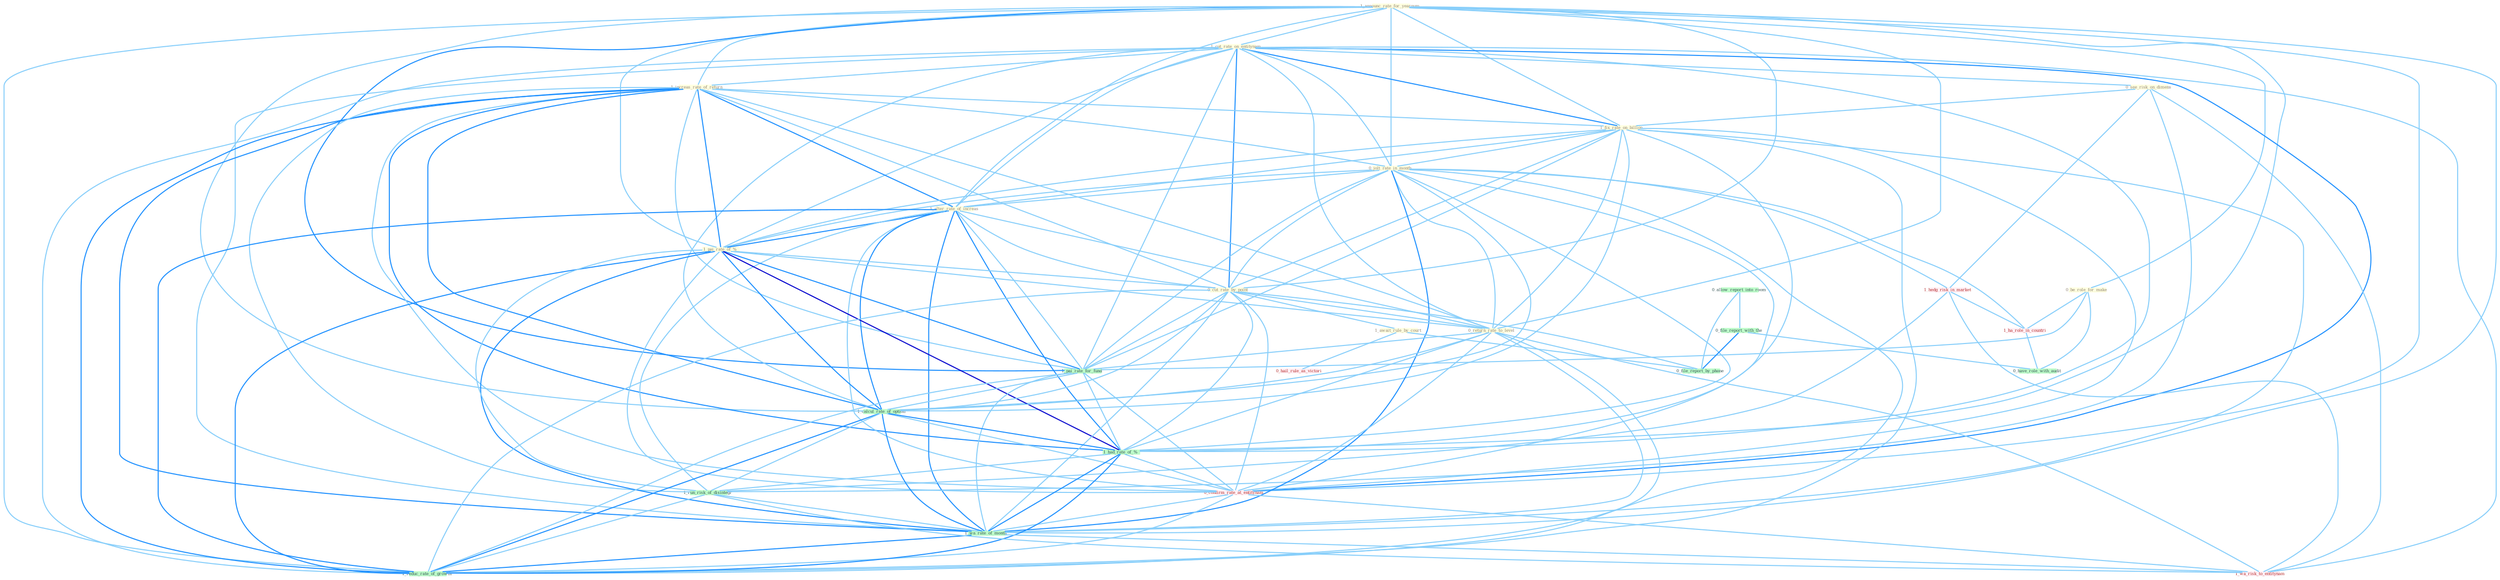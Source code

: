 Graph G{ 
    node
    [shape=polygon,style=filled,width=.5,height=.06,color="#BDFCC9",fixedsize=true,fontsize=4,
    fontcolor="#2f4f4f"];
    {node
    [color="#ffffe0", fontcolor="#8b7d6b"] "1_announc_rate_for_yearnum " "1_cut_rate_on_entitynam " "1_increas_rate_of_return " "0_see_risk_on_dimens " "1_fix_rate_on_billion " "0_be_role_for_make " "0_jolt_rate_in_month " "1_alter_rate_of_increas " "1_pai_rate_of_% " "0_cut_rate_by_point " "1_await_rule_by_court " "0_return_rate_to_level "}
{node [color="#fff0f5", fontcolor="#b22222"] "1_hedg_risk_in_market " "1_ha_role_in_countri " "0_hail_rule_as_victori " "0_confirm_rate_at_entitynam " "1_wa_risk_to_entitynam "}
edge [color="#B0E2FF"];

	"1_announc_rate_for_yearnum " -- "1_cut_rate_on_entitynam " [w="1", color="#87cefa" ];
	"1_announc_rate_for_yearnum " -- "1_increas_rate_of_return " [w="1", color="#87cefa" ];
	"1_announc_rate_for_yearnum " -- "1_fix_rate_on_billion " [w="1", color="#87cefa" ];
	"1_announc_rate_for_yearnum " -- "0_be_role_for_make " [w="1", color="#87cefa" ];
	"1_announc_rate_for_yearnum " -- "0_jolt_rate_in_month " [w="1", color="#87cefa" ];
	"1_announc_rate_for_yearnum " -- "1_alter_rate_of_increas " [w="1", color="#87cefa" ];
	"1_announc_rate_for_yearnum " -- "1_pai_rate_of_% " [w="1", color="#87cefa" ];
	"1_announc_rate_for_yearnum " -- "0_cut_rate_by_point " [w="1", color="#87cefa" ];
	"1_announc_rate_for_yearnum " -- "0_return_rate_to_level " [w="1", color="#87cefa" ];
	"1_announc_rate_for_yearnum " -- "1_pai_rate_for_fund " [w="2", color="#1e90ff" , len=0.8];
	"1_announc_rate_for_yearnum " -- "1_calcul_rate_of_option " [w="1", color="#87cefa" ];
	"1_announc_rate_for_yearnum " -- "1_had_rate_of_% " [w="1", color="#87cefa" ];
	"1_announc_rate_for_yearnum " -- "0_confirm_rate_at_entitynam " [w="1", color="#87cefa" ];
	"1_announc_rate_for_yearnum " -- "1_wa_rate_of_month " [w="1", color="#87cefa" ];
	"1_announc_rate_for_yearnum " -- "1_reduc_rate_of_growth " [w="1", color="#87cefa" ];
	"1_cut_rate_on_entitynam " -- "1_increas_rate_of_return " [w="1", color="#87cefa" ];
	"1_cut_rate_on_entitynam " -- "0_see_risk_on_dimens " [w="1", color="#87cefa" ];
	"1_cut_rate_on_entitynam " -- "1_fix_rate_on_billion " [w="2", color="#1e90ff" , len=0.8];
	"1_cut_rate_on_entitynam " -- "0_jolt_rate_in_month " [w="1", color="#87cefa" ];
	"1_cut_rate_on_entitynam " -- "1_alter_rate_of_increas " [w="1", color="#87cefa" ];
	"1_cut_rate_on_entitynam " -- "1_pai_rate_of_% " [w="1", color="#87cefa" ];
	"1_cut_rate_on_entitynam " -- "0_cut_rate_by_point " [w="2", color="#1e90ff" , len=0.8];
	"1_cut_rate_on_entitynam " -- "0_return_rate_to_level " [w="1", color="#87cefa" ];
	"1_cut_rate_on_entitynam " -- "1_pai_rate_for_fund " [w="1", color="#87cefa" ];
	"1_cut_rate_on_entitynam " -- "1_calcul_rate_of_option " [w="1", color="#87cefa" ];
	"1_cut_rate_on_entitynam " -- "1_had_rate_of_% " [w="1", color="#87cefa" ];
	"1_cut_rate_on_entitynam " -- "0_confirm_rate_at_entitynam " [w="2", color="#1e90ff" , len=0.8];
	"1_cut_rate_on_entitynam " -- "1_wa_rate_of_month " [w="1", color="#87cefa" ];
	"1_cut_rate_on_entitynam " -- "1_wa_risk_to_entitynam " [w="1", color="#87cefa" ];
	"1_cut_rate_on_entitynam " -- "1_reduc_rate_of_growth " [w="1", color="#87cefa" ];
	"1_increas_rate_of_return " -- "1_fix_rate_on_billion " [w="1", color="#87cefa" ];
	"1_increas_rate_of_return " -- "0_jolt_rate_in_month " [w="1", color="#87cefa" ];
	"1_increas_rate_of_return " -- "1_alter_rate_of_increas " [w="2", color="#1e90ff" , len=0.8];
	"1_increas_rate_of_return " -- "1_pai_rate_of_% " [w="2", color="#1e90ff" , len=0.8];
	"1_increas_rate_of_return " -- "0_cut_rate_by_point " [w="1", color="#87cefa" ];
	"1_increas_rate_of_return " -- "0_return_rate_to_level " [w="1", color="#87cefa" ];
	"1_increas_rate_of_return " -- "1_pai_rate_for_fund " [w="1", color="#87cefa" ];
	"1_increas_rate_of_return " -- "1_calcul_rate_of_option " [w="2", color="#1e90ff" , len=0.8];
	"1_increas_rate_of_return " -- "1_had_rate_of_% " [w="2", color="#1e90ff" , len=0.8];
	"1_increas_rate_of_return " -- "0_confirm_rate_at_entitynam " [w="1", color="#87cefa" ];
	"1_increas_rate_of_return " -- "1_run_risk_of_disintegr " [w="1", color="#87cefa" ];
	"1_increas_rate_of_return " -- "1_wa_rate_of_month " [w="2", color="#1e90ff" , len=0.8];
	"1_increas_rate_of_return " -- "1_reduc_rate_of_growth " [w="2", color="#1e90ff" , len=0.8];
	"0_see_risk_on_dimens " -- "1_fix_rate_on_billion " [w="1", color="#87cefa" ];
	"0_see_risk_on_dimens " -- "1_hedg_risk_in_market " [w="1", color="#87cefa" ];
	"0_see_risk_on_dimens " -- "1_run_risk_of_disintegr " [w="1", color="#87cefa" ];
	"0_see_risk_on_dimens " -- "1_wa_risk_to_entitynam " [w="1", color="#87cefa" ];
	"1_fix_rate_on_billion " -- "0_jolt_rate_in_month " [w="1", color="#87cefa" ];
	"1_fix_rate_on_billion " -- "1_alter_rate_of_increas " [w="1", color="#87cefa" ];
	"1_fix_rate_on_billion " -- "1_pai_rate_of_% " [w="1", color="#87cefa" ];
	"1_fix_rate_on_billion " -- "0_cut_rate_by_point " [w="1", color="#87cefa" ];
	"1_fix_rate_on_billion " -- "0_return_rate_to_level " [w="1", color="#87cefa" ];
	"1_fix_rate_on_billion " -- "1_pai_rate_for_fund " [w="1", color="#87cefa" ];
	"1_fix_rate_on_billion " -- "1_calcul_rate_of_option " [w="1", color="#87cefa" ];
	"1_fix_rate_on_billion " -- "1_had_rate_of_% " [w="1", color="#87cefa" ];
	"1_fix_rate_on_billion " -- "0_confirm_rate_at_entitynam " [w="1", color="#87cefa" ];
	"1_fix_rate_on_billion " -- "1_wa_rate_of_month " [w="1", color="#87cefa" ];
	"1_fix_rate_on_billion " -- "1_reduc_rate_of_growth " [w="1", color="#87cefa" ];
	"0_be_role_for_make " -- "1_pai_rate_for_fund " [w="1", color="#87cefa" ];
	"0_be_role_for_make " -- "1_ha_role_in_countri " [w="1", color="#87cefa" ];
	"0_be_role_for_make " -- "0_have_role_with_audit " [w="1", color="#87cefa" ];
	"0_jolt_rate_in_month " -- "1_alter_rate_of_increas " [w="1", color="#87cefa" ];
	"0_jolt_rate_in_month " -- "1_pai_rate_of_% " [w="1", color="#87cefa" ];
	"0_jolt_rate_in_month " -- "0_cut_rate_by_point " [w="1", color="#87cefa" ];
	"0_jolt_rate_in_month " -- "0_return_rate_to_level " [w="1", color="#87cefa" ];
	"0_jolt_rate_in_month " -- "1_pai_rate_for_fund " [w="1", color="#87cefa" ];
	"0_jolt_rate_in_month " -- "1_hedg_risk_in_market " [w="1", color="#87cefa" ];
	"0_jolt_rate_in_month " -- "1_ha_role_in_countri " [w="1", color="#87cefa" ];
	"0_jolt_rate_in_month " -- "1_calcul_rate_of_option " [w="1", color="#87cefa" ];
	"0_jolt_rate_in_month " -- "1_had_rate_of_% " [w="1", color="#87cefa" ];
	"0_jolt_rate_in_month " -- "0_confirm_rate_at_entitynam " [w="1", color="#87cefa" ];
	"0_jolt_rate_in_month " -- "1_wa_rate_of_month " [w="2", color="#1e90ff" , len=0.8];
	"0_jolt_rate_in_month " -- "1_reduc_rate_of_growth " [w="1", color="#87cefa" ];
	"1_alter_rate_of_increas " -- "1_pai_rate_of_% " [w="2", color="#1e90ff" , len=0.8];
	"1_alter_rate_of_increas " -- "0_cut_rate_by_point " [w="1", color="#87cefa" ];
	"1_alter_rate_of_increas " -- "0_return_rate_to_level " [w="1", color="#87cefa" ];
	"1_alter_rate_of_increas " -- "1_pai_rate_for_fund " [w="1", color="#87cefa" ];
	"1_alter_rate_of_increas " -- "1_calcul_rate_of_option " [w="2", color="#1e90ff" , len=0.8];
	"1_alter_rate_of_increas " -- "1_had_rate_of_% " [w="2", color="#1e90ff" , len=0.8];
	"1_alter_rate_of_increas " -- "0_confirm_rate_at_entitynam " [w="1", color="#87cefa" ];
	"1_alter_rate_of_increas " -- "1_run_risk_of_disintegr " [w="1", color="#87cefa" ];
	"1_alter_rate_of_increas " -- "1_wa_rate_of_month " [w="2", color="#1e90ff" , len=0.8];
	"1_alter_rate_of_increas " -- "1_reduc_rate_of_growth " [w="2", color="#1e90ff" , len=0.8];
	"1_pai_rate_of_% " -- "0_cut_rate_by_point " [w="1", color="#87cefa" ];
	"1_pai_rate_of_% " -- "0_return_rate_to_level " [w="1", color="#87cefa" ];
	"1_pai_rate_of_% " -- "1_pai_rate_for_fund " [w="2", color="#1e90ff" , len=0.8];
	"1_pai_rate_of_% " -- "1_calcul_rate_of_option " [w="2", color="#1e90ff" , len=0.8];
	"1_pai_rate_of_% " -- "1_had_rate_of_% " [w="3", color="#0000cd" , len=0.6];
	"1_pai_rate_of_% " -- "0_confirm_rate_at_entitynam " [w="1", color="#87cefa" ];
	"1_pai_rate_of_% " -- "1_run_risk_of_disintegr " [w="1", color="#87cefa" ];
	"1_pai_rate_of_% " -- "1_wa_rate_of_month " [w="2", color="#1e90ff" , len=0.8];
	"1_pai_rate_of_% " -- "1_reduc_rate_of_growth " [w="2", color="#1e90ff" , len=0.8];
	"0_cut_rate_by_point " -- "1_await_rule_by_court " [w="1", color="#87cefa" ];
	"0_cut_rate_by_point " -- "0_return_rate_to_level " [w="1", color="#87cefa" ];
	"0_cut_rate_by_point " -- "1_pai_rate_for_fund " [w="1", color="#87cefa" ];
	"0_cut_rate_by_point " -- "1_calcul_rate_of_option " [w="1", color="#87cefa" ];
	"0_cut_rate_by_point " -- "1_had_rate_of_% " [w="1", color="#87cefa" ];
	"0_cut_rate_by_point " -- "0_confirm_rate_at_entitynam " [w="1", color="#87cefa" ];
	"0_cut_rate_by_point " -- "0_file_report_by_phone " [w="1", color="#87cefa" ];
	"0_cut_rate_by_point " -- "1_wa_rate_of_month " [w="1", color="#87cefa" ];
	"0_cut_rate_by_point " -- "1_reduc_rate_of_growth " [w="1", color="#87cefa" ];
	"1_await_rule_by_court " -- "0_hail_rule_as_victori " [w="1", color="#87cefa" ];
	"1_await_rule_by_court " -- "0_file_report_by_phone " [w="1", color="#87cefa" ];
	"0_return_rate_to_level " -- "1_pai_rate_for_fund " [w="1", color="#87cefa" ];
	"0_return_rate_to_level " -- "1_calcul_rate_of_option " [w="1", color="#87cefa" ];
	"0_return_rate_to_level " -- "1_had_rate_of_% " [w="1", color="#87cefa" ];
	"0_return_rate_to_level " -- "0_confirm_rate_at_entitynam " [w="1", color="#87cefa" ];
	"0_return_rate_to_level " -- "1_wa_rate_of_month " [w="1", color="#87cefa" ];
	"0_return_rate_to_level " -- "1_wa_risk_to_entitynam " [w="1", color="#87cefa" ];
	"0_return_rate_to_level " -- "1_reduc_rate_of_growth " [w="1", color="#87cefa" ];
	"1_pai_rate_for_fund " -- "1_calcul_rate_of_option " [w="1", color="#87cefa" ];
	"1_pai_rate_for_fund " -- "1_had_rate_of_% " [w="1", color="#87cefa" ];
	"1_pai_rate_for_fund " -- "0_confirm_rate_at_entitynam " [w="1", color="#87cefa" ];
	"1_pai_rate_for_fund " -- "1_wa_rate_of_month " [w="1", color="#87cefa" ];
	"1_pai_rate_for_fund " -- "1_reduc_rate_of_growth " [w="1", color="#87cefa" ];
	"0_allow_report_into_room " -- "0_file_report_with_the " [w="1", color="#87cefa" ];
	"0_allow_report_into_room " -- "0_file_report_by_phone " [w="1", color="#87cefa" ];
	"1_hedg_risk_in_market " -- "1_ha_role_in_countri " [w="1", color="#87cefa" ];
	"1_hedg_risk_in_market " -- "1_run_risk_of_disintegr " [w="1", color="#87cefa" ];
	"1_hedg_risk_in_market " -- "1_wa_risk_to_entitynam " [w="1", color="#87cefa" ];
	"1_ha_role_in_countri " -- "0_have_role_with_audit " [w="1", color="#87cefa" ];
	"0_file_report_with_the " -- "0_file_report_by_phone " [w="2", color="#1e90ff" , len=0.8];
	"0_file_report_with_the " -- "0_have_role_with_audit " [w="1", color="#87cefa" ];
	"1_calcul_rate_of_option " -- "1_had_rate_of_% " [w="2", color="#1e90ff" , len=0.8];
	"1_calcul_rate_of_option " -- "0_confirm_rate_at_entitynam " [w="1", color="#87cefa" ];
	"1_calcul_rate_of_option " -- "1_run_risk_of_disintegr " [w="1", color="#87cefa" ];
	"1_calcul_rate_of_option " -- "1_wa_rate_of_month " [w="2", color="#1e90ff" , len=0.8];
	"1_calcul_rate_of_option " -- "1_reduc_rate_of_growth " [w="2", color="#1e90ff" , len=0.8];
	"1_had_rate_of_% " -- "0_confirm_rate_at_entitynam " [w="1", color="#87cefa" ];
	"1_had_rate_of_% " -- "1_run_risk_of_disintegr " [w="1", color="#87cefa" ];
	"1_had_rate_of_% " -- "1_wa_rate_of_month " [w="2", color="#1e90ff" , len=0.8];
	"1_had_rate_of_% " -- "1_reduc_rate_of_growth " [w="2", color="#1e90ff" , len=0.8];
	"0_confirm_rate_at_entitynam " -- "1_wa_rate_of_month " [w="1", color="#87cefa" ];
	"0_confirm_rate_at_entitynam " -- "1_wa_risk_to_entitynam " [w="1", color="#87cefa" ];
	"0_confirm_rate_at_entitynam " -- "1_reduc_rate_of_growth " [w="1", color="#87cefa" ];
	"1_run_risk_of_disintegr " -- "1_wa_rate_of_month " [w="1", color="#87cefa" ];
	"1_run_risk_of_disintegr " -- "1_wa_risk_to_entitynam " [w="1", color="#87cefa" ];
	"1_run_risk_of_disintegr " -- "1_reduc_rate_of_growth " [w="1", color="#87cefa" ];
	"1_wa_rate_of_month " -- "1_wa_risk_to_entitynam " [w="1", color="#87cefa" ];
	"1_wa_rate_of_month " -- "1_reduc_rate_of_growth " [w="2", color="#1e90ff" , len=0.8];
}